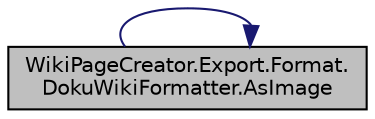 digraph "WikiPageCreator.Export.Format.DokuWikiFormatter.AsImage"
{
 // LATEX_PDF_SIZE
  edge [fontname="Helvetica",fontsize="10",labelfontname="Helvetica",labelfontsize="10"];
  node [fontname="Helvetica",fontsize="10",shape=record];
  rankdir="LR";
  Node1 [label="WikiPageCreator.Export.Format.\lDokuWikiFormatter.AsImage",height=0.2,width=0.4,color="black", fillcolor="grey75", style="filled", fontcolor="black",tooltip="Formats the given parameters as an image."];
  Node1 -> Node1 [color="midnightblue",fontsize="10",style="solid",fontname="Helvetica"];
}
